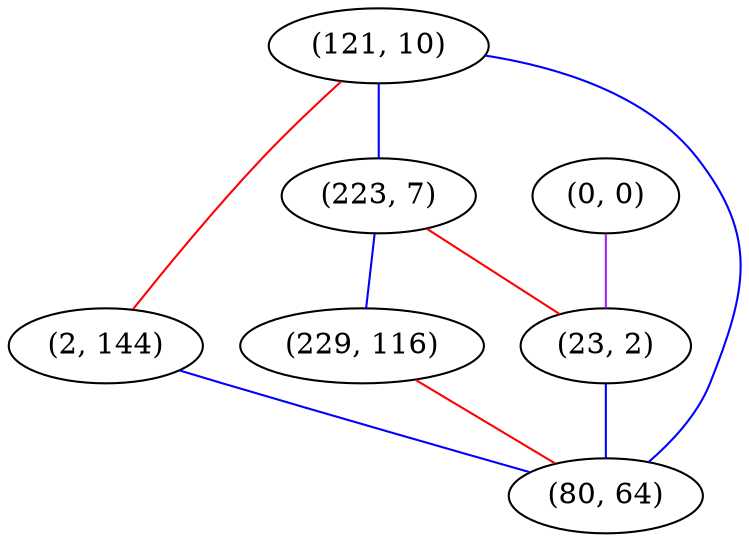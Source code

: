 graph "" {
"(121, 10)";
"(2, 144)";
"(0, 0)";
"(223, 7)";
"(23, 2)";
"(229, 116)";
"(80, 64)";
"(121, 10)" -- "(2, 144)"  [color=red, key=0, weight=1];
"(121, 10)" -- "(80, 64)"  [color=blue, key=0, weight=3];
"(121, 10)" -- "(223, 7)"  [color=blue, key=0, weight=3];
"(2, 144)" -- "(80, 64)"  [color=blue, key=0, weight=3];
"(0, 0)" -- "(23, 2)"  [color=purple, key=0, weight=4];
"(223, 7)" -- "(229, 116)"  [color=blue, key=0, weight=3];
"(223, 7)" -- "(23, 2)"  [color=red, key=0, weight=1];
"(23, 2)" -- "(80, 64)"  [color=blue, key=0, weight=3];
"(229, 116)" -- "(80, 64)"  [color=red, key=0, weight=1];
}
